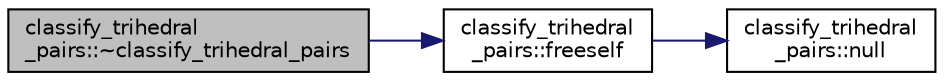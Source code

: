 digraph "classify_trihedral_pairs::~classify_trihedral_pairs"
{
  edge [fontname="Helvetica",fontsize="10",labelfontname="Helvetica",labelfontsize="10"];
  node [fontname="Helvetica",fontsize="10",shape=record];
  rankdir="LR";
  Node3 [label="classify_trihedral\l_pairs::~classify_trihedral_pairs",height=0.2,width=0.4,color="black", fillcolor="grey75", style="filled", fontcolor="black"];
  Node3 -> Node4 [color="midnightblue",fontsize="10",style="solid",fontname="Helvetica"];
  Node4 [label="classify_trihedral\l_pairs::freeself",height=0.2,width=0.4,color="black", fillcolor="white", style="filled",URL="$d1/d21/classclassify__trihedral__pairs.html#a961a7d8228b1ab817d34b3e890186506"];
  Node4 -> Node5 [color="midnightblue",fontsize="10",style="solid",fontname="Helvetica"];
  Node5 [label="classify_trihedral\l_pairs::null",height=0.2,width=0.4,color="black", fillcolor="white", style="filled",URL="$d1/d21/classclassify__trihedral__pairs.html#a53e32015beafedea45f4a695f7f13495"];
}
